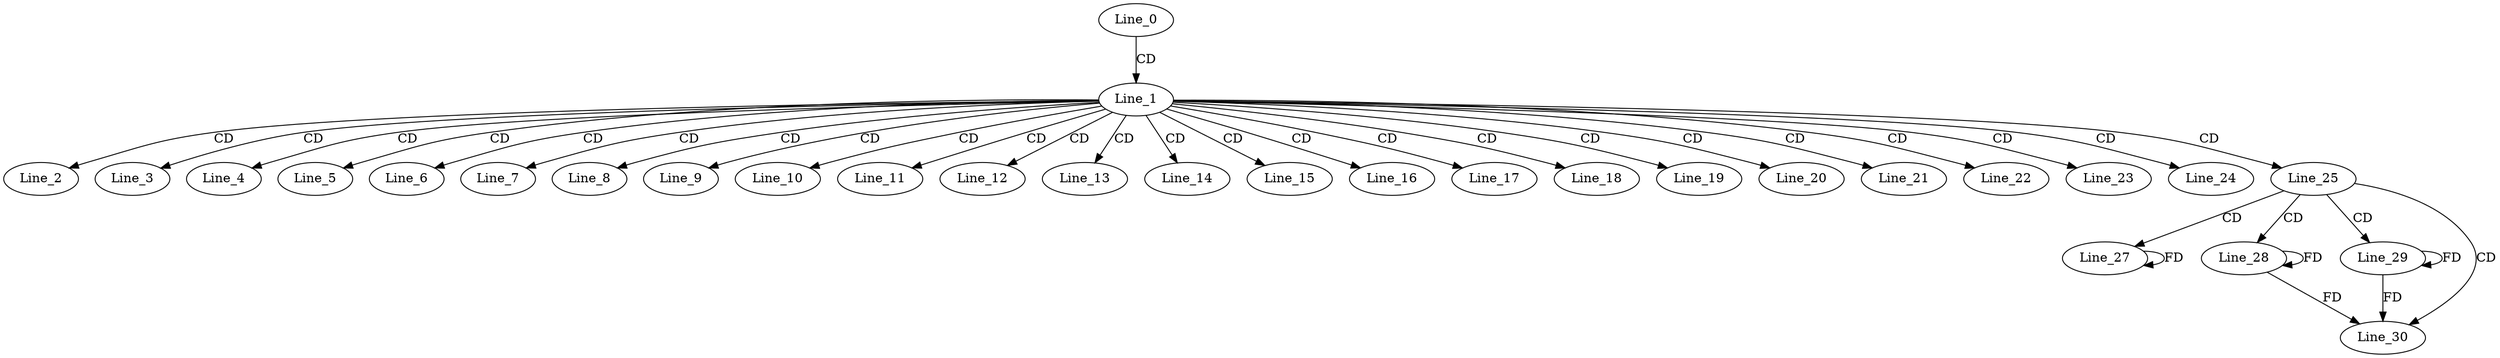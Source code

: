 digraph G {
  Line_0;
  Line_1;
  Line_2;
  Line_3;
  Line_4;
  Line_5;
  Line_6;
  Line_7;
  Line_8;
  Line_9;
  Line_10;
  Line_11;
  Line_12;
  Line_13;
  Line_14;
  Line_15;
  Line_16;
  Line_17;
  Line_18;
  Line_19;
  Line_20;
  Line_21;
  Line_22;
  Line_23;
  Line_24;
  Line_25;
  Line_27;
  Line_27;
  Line_28;
  Line_29;
  Line_30;
  Line_0 -> Line_1 [ label="CD" ];
  Line_1 -> Line_2 [ label="CD" ];
  Line_1 -> Line_3 [ label="CD" ];
  Line_1 -> Line_4 [ label="CD" ];
  Line_1 -> Line_5 [ label="CD" ];
  Line_1 -> Line_6 [ label="CD" ];
  Line_1 -> Line_7 [ label="CD" ];
  Line_1 -> Line_8 [ label="CD" ];
  Line_1 -> Line_9 [ label="CD" ];
  Line_1 -> Line_10 [ label="CD" ];
  Line_1 -> Line_11 [ label="CD" ];
  Line_1 -> Line_12 [ label="CD" ];
  Line_1 -> Line_13 [ label="CD" ];
  Line_1 -> Line_14 [ label="CD" ];
  Line_1 -> Line_15 [ label="CD" ];
  Line_1 -> Line_16 [ label="CD" ];
  Line_1 -> Line_17 [ label="CD" ];
  Line_1 -> Line_18 [ label="CD" ];
  Line_1 -> Line_19 [ label="CD" ];
  Line_1 -> Line_20 [ label="CD" ];
  Line_1 -> Line_21 [ label="CD" ];
  Line_1 -> Line_22 [ label="CD" ];
  Line_1 -> Line_23 [ label="CD" ];
  Line_1 -> Line_24 [ label="CD" ];
  Line_1 -> Line_25 [ label="CD" ];
  Line_25 -> Line_27 [ label="CD" ];
  Line_27 -> Line_27 [ label="FD" ];
  Line_25 -> Line_28 [ label="CD" ];
  Line_28 -> Line_28 [ label="FD" ];
  Line_25 -> Line_29 [ label="CD" ];
  Line_29 -> Line_29 [ label="FD" ];
  Line_25 -> Line_30 [ label="CD" ];
  Line_28 -> Line_30 [ label="FD" ];
  Line_29 -> Line_30 [ label="FD" ];
}

